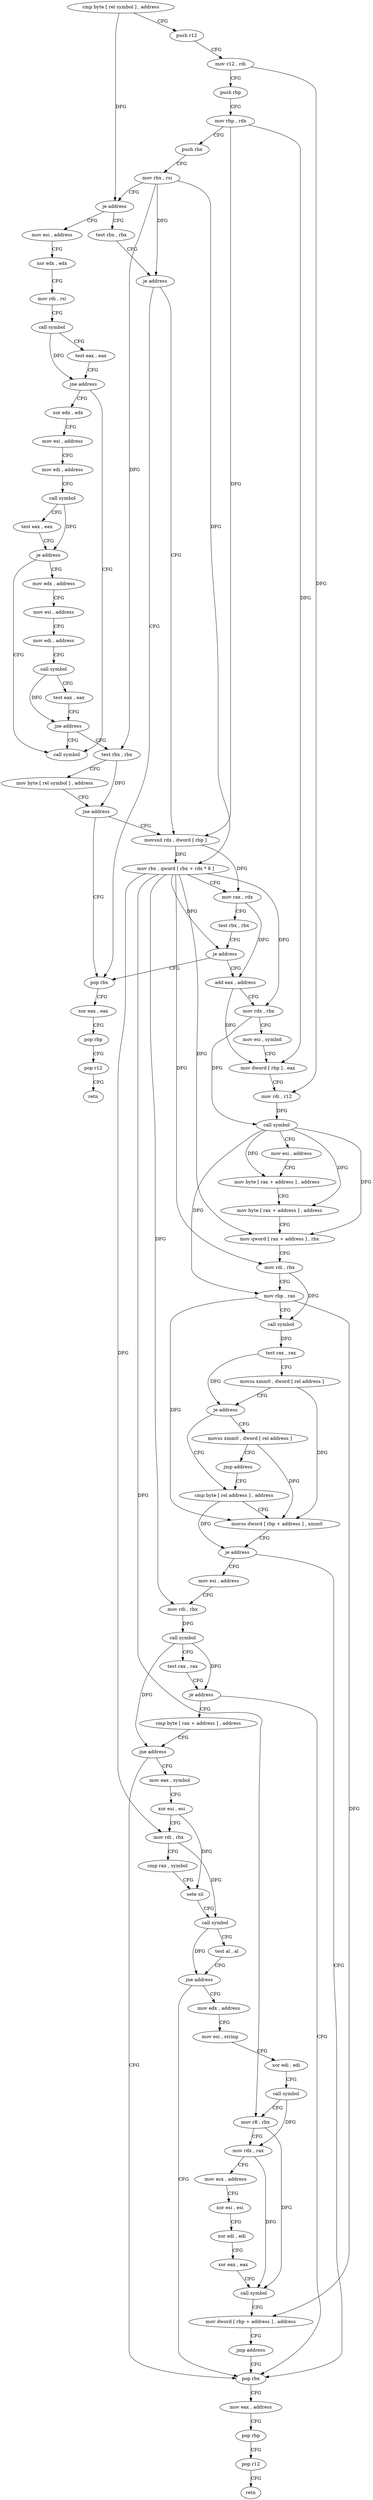 digraph "func" {
"4272848" [label = "cmp byte [ rel symbol ] , address" ]
"4272855" [label = "push r12" ]
"4272857" [label = "mov r12 , rdi" ]
"4272860" [label = "push rbp" ]
"4272861" [label = "mov rbp , rdx" ]
"4272864" [label = "push rbx" ]
"4272865" [label = "mov rbx , rsi" ]
"4272868" [label = "je address" ]
"4272992" [label = "mov esi , address" ]
"4272870" [label = "test rbx , rbx" ]
"4272997" [label = "xor edx , edx" ]
"4272999" [label = "mov rdi , rsi" ]
"4273002" [label = "call symbol" ]
"4273007" [label = "test eax , eax" ]
"4273009" [label = "jne address" ]
"4273229" [label = "call symbol" ]
"4273015" [label = "xor edx , edx" ]
"4272873" [label = "je address" ]
"4273084" [label = "pop rbx" ]
"4272879" [label = "movsxd rdx , dword [ rbp ]" ]
"4273017" [label = "mov esi , address" ]
"4273022" [label = "mov edi , address" ]
"4273027" [label = "call symbol" ]
"4273032" [label = "test eax , eax" ]
"4273034" [label = "je address" ]
"4273040" [label = "mov edx , address" ]
"4273085" [label = "xor eax , eax" ]
"4273087" [label = "pop rbp" ]
"4273088" [label = "pop r12" ]
"4273090" [label = "retn" ]
"4272883" [label = "mov rbx , qword [ rbx + rdx * 8 ]" ]
"4272887" [label = "mov rax , rdx" ]
"4272890" [label = "test rbx , rbx" ]
"4272893" [label = "je address" ]
"4272899" [label = "add eax , address" ]
"4273045" [label = "mov esi , address" ]
"4273050" [label = "mov edi , address" ]
"4273055" [label = "call symbol" ]
"4273060" [label = "test eax , eax" ]
"4273062" [label = "jne address" ]
"4273068" [label = "test rbx , rbx" ]
"4272902" [label = "mov rdx , rbx" ]
"4272905" [label = "mov esi , symbol" ]
"4272910" [label = "mov dword [ rbp ] , eax" ]
"4272913" [label = "mov rdi , r12" ]
"4272916" [label = "call symbol" ]
"4272921" [label = "mov esi , address" ]
"4272926" [label = "mov byte [ rax + address ] , address" ]
"4272930" [label = "mov byte [ rax + address ] , address" ]
"4272934" [label = "mov qword [ rax + address ] , rbx" ]
"4272938" [label = "mov rdi , rbx" ]
"4272941" [label = "mov rbp , rax" ]
"4272944" [label = "call symbol" ]
"4272949" [label = "test rax , rax" ]
"4272952" [label = "movss xmm0 , dword [ rel address ]" ]
"4272960" [label = "je address" ]
"4273216" [label = "movss xmm0 , dword [ rel address ]" ]
"4272966" [label = "cmp byte [ rel address ] , address" ]
"4273071" [label = "mov byte [ rel symbol ] , address" ]
"4273078" [label = "jne address" ]
"4273224" [label = "jmp address" ]
"4272973" [label = "movss dword [ rbp + address ] , xmm0" ]
"4272978" [label = "je address" ]
"4273096" [label = "mov esi , address" ]
"4272980" [label = "pop rbx" ]
"4273101" [label = "mov rdi , rbx" ]
"4273104" [label = "call symbol" ]
"4273109" [label = "test rax , rax" ]
"4273112" [label = "je address" ]
"4273118" [label = "cmp byte [ rax + address ] , address" ]
"4272981" [label = "mov eax , address" ]
"4272986" [label = "pop rbp" ]
"4272987" [label = "pop r12" ]
"4272989" [label = "retn" ]
"4273122" [label = "jne address" ]
"4273128" [label = "mov eax , symbol" ]
"4273133" [label = "xor esi , esi" ]
"4273135" [label = "mov rdi , rbx" ]
"4273138" [label = "cmp rax , symbol" ]
"4273144" [label = "sete sil" ]
"4273148" [label = "call symbol" ]
"4273153" [label = "test al , al" ]
"4273155" [label = "jne address" ]
"4273161" [label = "mov edx , address" ]
"4273166" [label = "mov esi , string" ]
"4273171" [label = "xor edi , edi" ]
"4273173" [label = "call symbol" ]
"4273178" [label = "mov r8 , rbx" ]
"4273181" [label = "mov rdx , rax" ]
"4273184" [label = "mov ecx , address" ]
"4273189" [label = "xor esi , esi" ]
"4273191" [label = "xor edi , edi" ]
"4273193" [label = "xor eax , eax" ]
"4273195" [label = "call symbol" ]
"4273200" [label = "mov dword [ rbp + address ] , address" ]
"4273207" [label = "jmp address" ]
"4272848" -> "4272855" [ label = "CFG" ]
"4272848" -> "4272868" [ label = "DFG" ]
"4272855" -> "4272857" [ label = "CFG" ]
"4272857" -> "4272860" [ label = "CFG" ]
"4272857" -> "4272913" [ label = "DFG" ]
"4272860" -> "4272861" [ label = "CFG" ]
"4272861" -> "4272864" [ label = "CFG" ]
"4272861" -> "4272879" [ label = "DFG" ]
"4272861" -> "4272910" [ label = "DFG" ]
"4272864" -> "4272865" [ label = "CFG" ]
"4272865" -> "4272868" [ label = "CFG" ]
"4272865" -> "4272873" [ label = "DFG" ]
"4272865" -> "4272883" [ label = "DFG" ]
"4272865" -> "4273068" [ label = "DFG" ]
"4272868" -> "4272992" [ label = "CFG" ]
"4272868" -> "4272870" [ label = "CFG" ]
"4272992" -> "4272997" [ label = "CFG" ]
"4272870" -> "4272873" [ label = "CFG" ]
"4272997" -> "4272999" [ label = "CFG" ]
"4272999" -> "4273002" [ label = "CFG" ]
"4273002" -> "4273007" [ label = "CFG" ]
"4273002" -> "4273009" [ label = "DFG" ]
"4273007" -> "4273009" [ label = "CFG" ]
"4273009" -> "4273229" [ label = "CFG" ]
"4273009" -> "4273015" [ label = "CFG" ]
"4273015" -> "4273017" [ label = "CFG" ]
"4272873" -> "4273084" [ label = "CFG" ]
"4272873" -> "4272879" [ label = "CFG" ]
"4273084" -> "4273085" [ label = "CFG" ]
"4272879" -> "4272883" [ label = "DFG" ]
"4272879" -> "4272887" [ label = "DFG" ]
"4273017" -> "4273022" [ label = "CFG" ]
"4273022" -> "4273027" [ label = "CFG" ]
"4273027" -> "4273032" [ label = "CFG" ]
"4273027" -> "4273034" [ label = "DFG" ]
"4273032" -> "4273034" [ label = "CFG" ]
"4273034" -> "4273229" [ label = "CFG" ]
"4273034" -> "4273040" [ label = "CFG" ]
"4273040" -> "4273045" [ label = "CFG" ]
"4273085" -> "4273087" [ label = "CFG" ]
"4273087" -> "4273088" [ label = "CFG" ]
"4273088" -> "4273090" [ label = "CFG" ]
"4272883" -> "4272887" [ label = "CFG" ]
"4272883" -> "4272893" [ label = "DFG" ]
"4272883" -> "4272902" [ label = "DFG" ]
"4272883" -> "4272934" [ label = "DFG" ]
"4272883" -> "4272938" [ label = "DFG" ]
"4272883" -> "4273101" [ label = "DFG" ]
"4272883" -> "4273135" [ label = "DFG" ]
"4272883" -> "4273178" [ label = "DFG" ]
"4272887" -> "4272890" [ label = "CFG" ]
"4272887" -> "4272899" [ label = "DFG" ]
"4272890" -> "4272893" [ label = "CFG" ]
"4272893" -> "4273084" [ label = "CFG" ]
"4272893" -> "4272899" [ label = "CFG" ]
"4272899" -> "4272902" [ label = "CFG" ]
"4272899" -> "4272910" [ label = "DFG" ]
"4273045" -> "4273050" [ label = "CFG" ]
"4273050" -> "4273055" [ label = "CFG" ]
"4273055" -> "4273060" [ label = "CFG" ]
"4273055" -> "4273062" [ label = "DFG" ]
"4273060" -> "4273062" [ label = "CFG" ]
"4273062" -> "4273229" [ label = "CFG" ]
"4273062" -> "4273068" [ label = "CFG" ]
"4273068" -> "4273071" [ label = "CFG" ]
"4273068" -> "4273078" [ label = "DFG" ]
"4272902" -> "4272905" [ label = "CFG" ]
"4272902" -> "4272916" [ label = "DFG" ]
"4272905" -> "4272910" [ label = "CFG" ]
"4272910" -> "4272913" [ label = "CFG" ]
"4272913" -> "4272916" [ label = "DFG" ]
"4272916" -> "4272921" [ label = "CFG" ]
"4272916" -> "4272926" [ label = "DFG" ]
"4272916" -> "4272930" [ label = "DFG" ]
"4272916" -> "4272934" [ label = "DFG" ]
"4272916" -> "4272941" [ label = "DFG" ]
"4272921" -> "4272926" [ label = "CFG" ]
"4272926" -> "4272930" [ label = "CFG" ]
"4272930" -> "4272934" [ label = "CFG" ]
"4272934" -> "4272938" [ label = "CFG" ]
"4272938" -> "4272941" [ label = "CFG" ]
"4272938" -> "4272944" [ label = "DFG" ]
"4272941" -> "4272944" [ label = "CFG" ]
"4272941" -> "4272973" [ label = "DFG" ]
"4272941" -> "4273200" [ label = "DFG" ]
"4272944" -> "4272949" [ label = "DFG" ]
"4272949" -> "4272952" [ label = "CFG" ]
"4272949" -> "4272960" [ label = "DFG" ]
"4272952" -> "4272960" [ label = "CFG" ]
"4272952" -> "4272973" [ label = "DFG" ]
"4272960" -> "4273216" [ label = "CFG" ]
"4272960" -> "4272966" [ label = "CFG" ]
"4273216" -> "4273224" [ label = "CFG" ]
"4273216" -> "4272973" [ label = "DFG" ]
"4272966" -> "4272973" [ label = "CFG" ]
"4272966" -> "4272978" [ label = "DFG" ]
"4273071" -> "4273078" [ label = "CFG" ]
"4273078" -> "4272879" [ label = "CFG" ]
"4273078" -> "4273084" [ label = "CFG" ]
"4273224" -> "4272966" [ label = "CFG" ]
"4272973" -> "4272978" [ label = "CFG" ]
"4272978" -> "4273096" [ label = "CFG" ]
"4272978" -> "4272980" [ label = "CFG" ]
"4273096" -> "4273101" [ label = "CFG" ]
"4272980" -> "4272981" [ label = "CFG" ]
"4273101" -> "4273104" [ label = "DFG" ]
"4273104" -> "4273109" [ label = "CFG" ]
"4273104" -> "4273112" [ label = "DFG" ]
"4273104" -> "4273122" [ label = "DFG" ]
"4273109" -> "4273112" [ label = "CFG" ]
"4273112" -> "4272980" [ label = "CFG" ]
"4273112" -> "4273118" [ label = "CFG" ]
"4273118" -> "4273122" [ label = "CFG" ]
"4272981" -> "4272986" [ label = "CFG" ]
"4272986" -> "4272987" [ label = "CFG" ]
"4272987" -> "4272989" [ label = "CFG" ]
"4273122" -> "4272980" [ label = "CFG" ]
"4273122" -> "4273128" [ label = "CFG" ]
"4273128" -> "4273133" [ label = "CFG" ]
"4273133" -> "4273135" [ label = "CFG" ]
"4273133" -> "4273144" [ label = "DFG" ]
"4273135" -> "4273138" [ label = "CFG" ]
"4273135" -> "4273148" [ label = "DFG" ]
"4273138" -> "4273144" [ label = "CFG" ]
"4273144" -> "4273148" [ label = "CFG" ]
"4273148" -> "4273153" [ label = "CFG" ]
"4273148" -> "4273155" [ label = "DFG" ]
"4273153" -> "4273155" [ label = "CFG" ]
"4273155" -> "4272980" [ label = "CFG" ]
"4273155" -> "4273161" [ label = "CFG" ]
"4273161" -> "4273166" [ label = "CFG" ]
"4273166" -> "4273171" [ label = "CFG" ]
"4273171" -> "4273173" [ label = "CFG" ]
"4273173" -> "4273178" [ label = "CFG" ]
"4273173" -> "4273181" [ label = "DFG" ]
"4273178" -> "4273181" [ label = "CFG" ]
"4273178" -> "4273195" [ label = "DFG" ]
"4273181" -> "4273184" [ label = "CFG" ]
"4273181" -> "4273195" [ label = "DFG" ]
"4273184" -> "4273189" [ label = "CFG" ]
"4273189" -> "4273191" [ label = "CFG" ]
"4273191" -> "4273193" [ label = "CFG" ]
"4273193" -> "4273195" [ label = "CFG" ]
"4273195" -> "4273200" [ label = "CFG" ]
"4273200" -> "4273207" [ label = "CFG" ]
"4273207" -> "4272980" [ label = "CFG" ]
}
